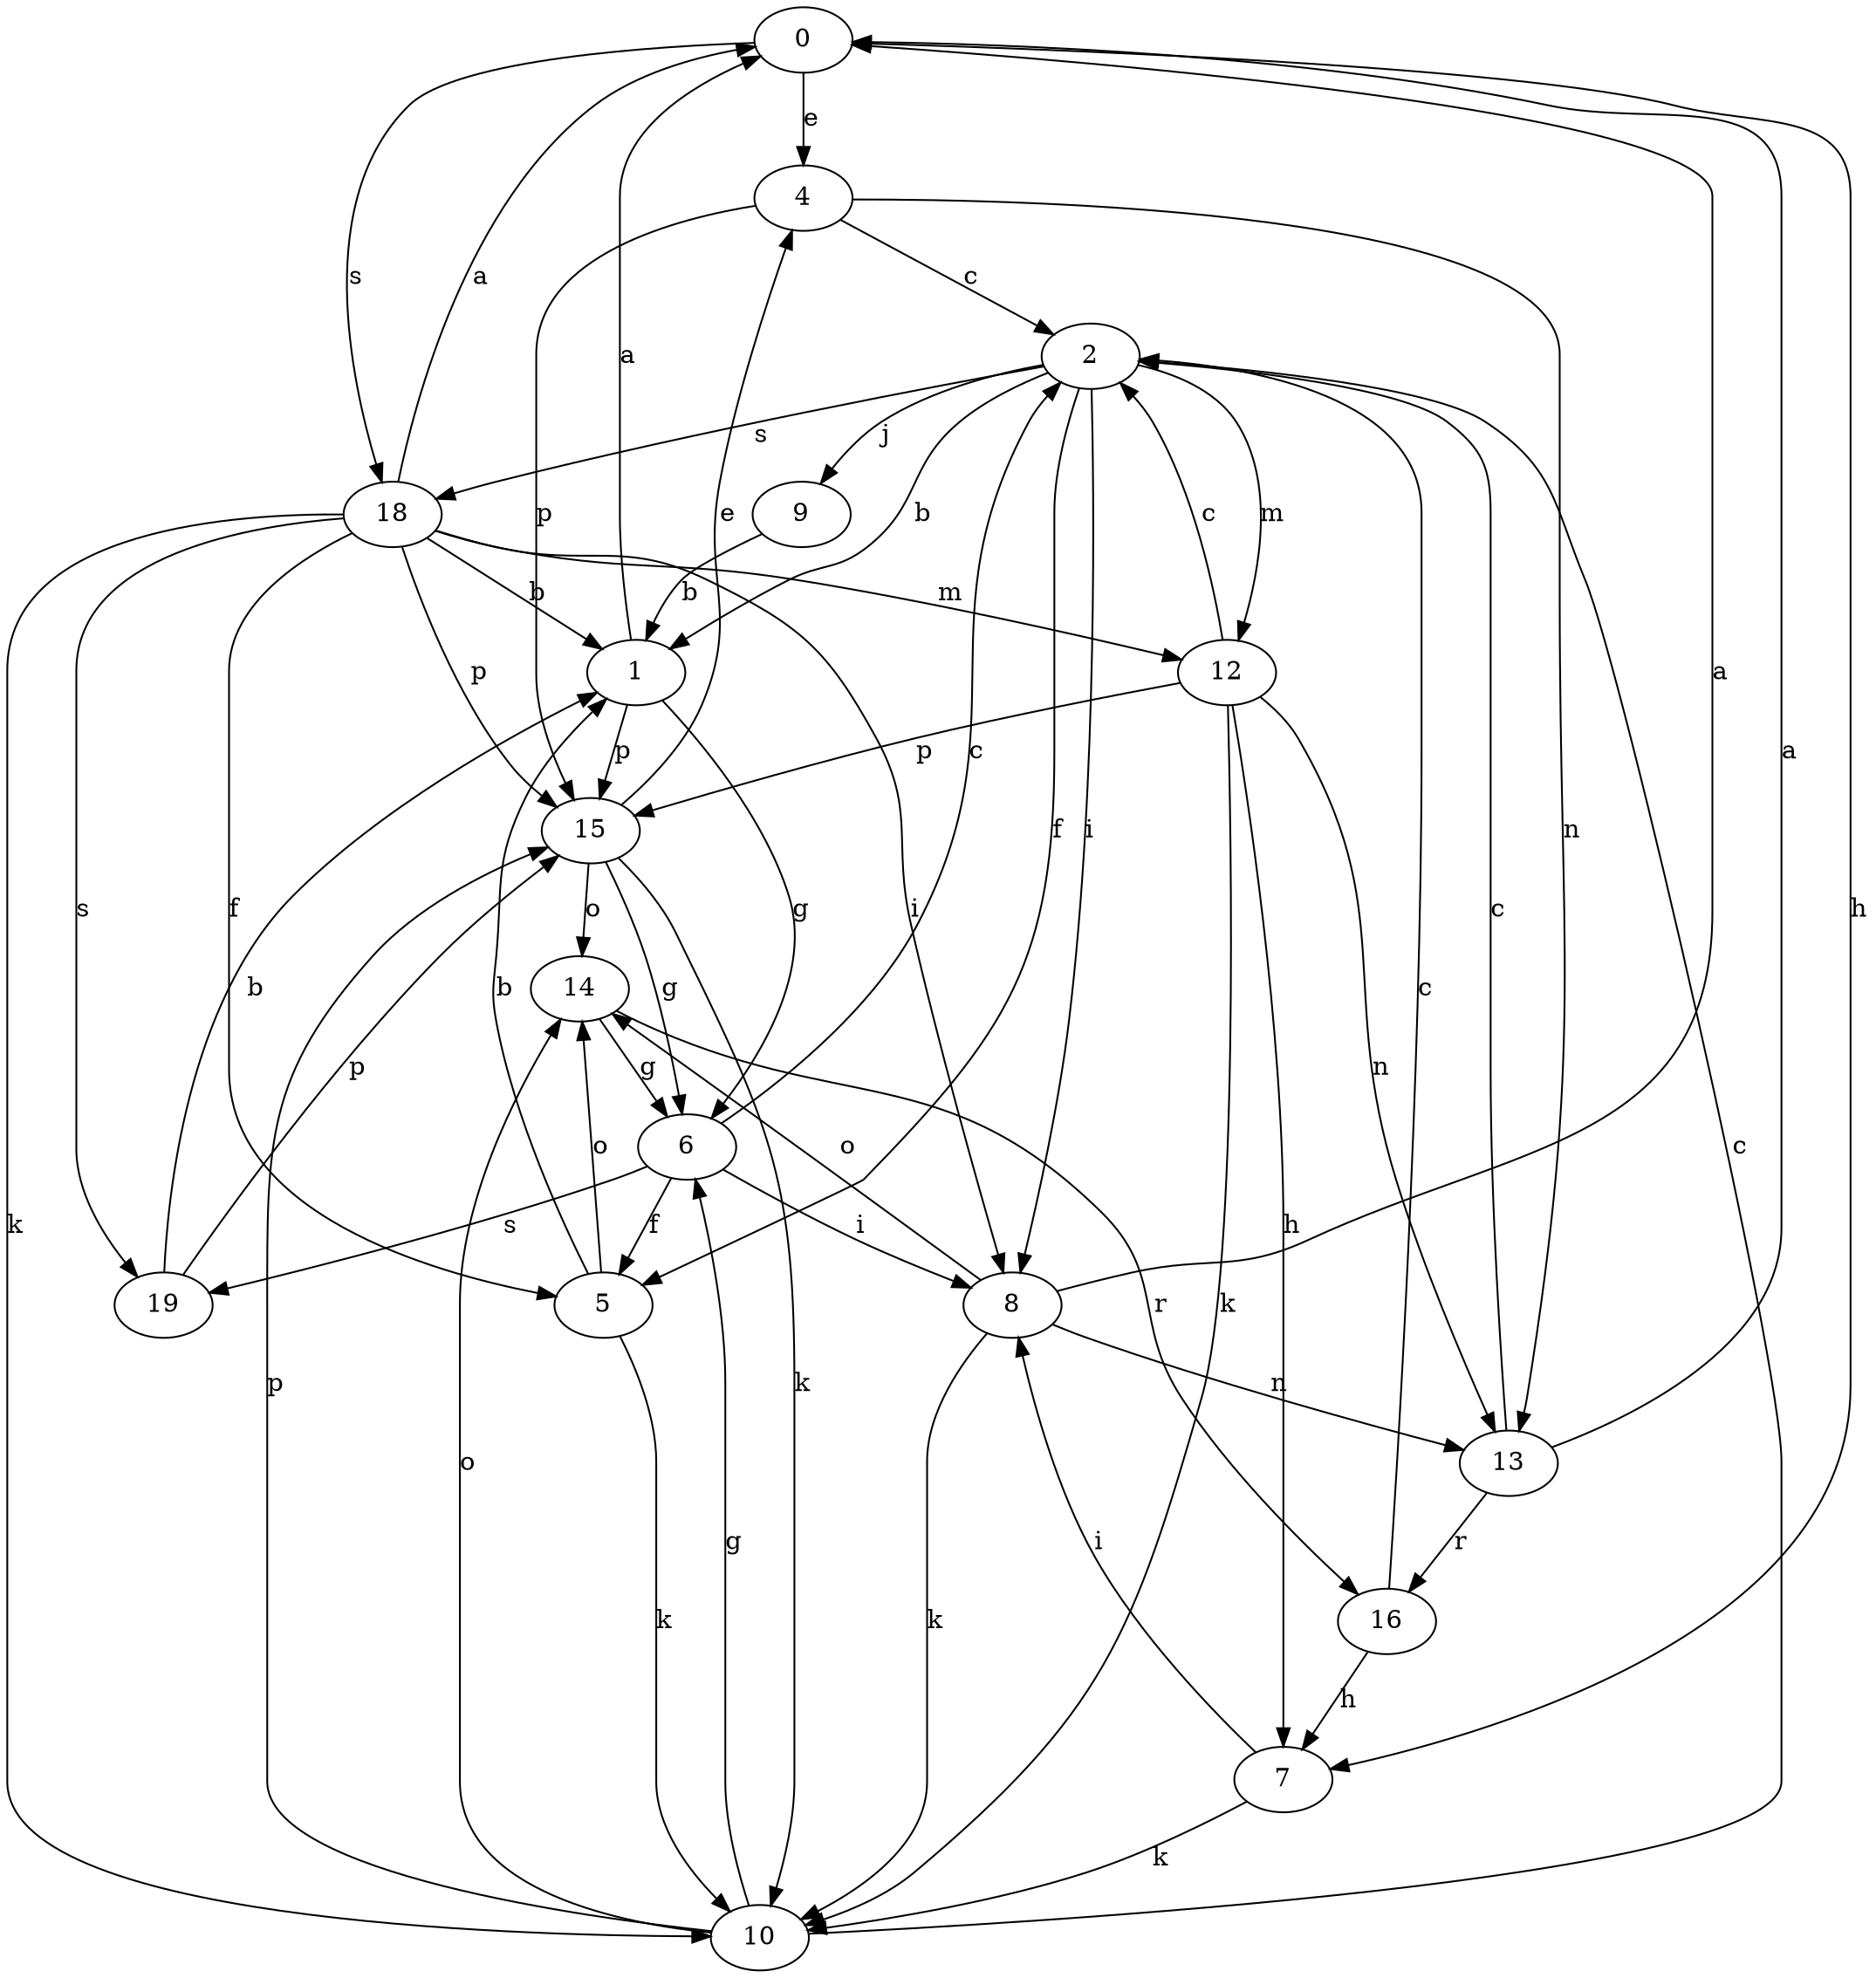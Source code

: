 strict digraph  {
0;
1;
2;
4;
5;
6;
7;
8;
9;
10;
12;
13;
14;
15;
16;
18;
19;
0 -> 4  [label=e];
0 -> 7  [label=h];
0 -> 18  [label=s];
1 -> 0  [label=a];
1 -> 6  [label=g];
1 -> 15  [label=p];
2 -> 1  [label=b];
2 -> 5  [label=f];
2 -> 8  [label=i];
2 -> 9  [label=j];
2 -> 12  [label=m];
2 -> 18  [label=s];
4 -> 2  [label=c];
4 -> 13  [label=n];
4 -> 15  [label=p];
5 -> 1  [label=b];
5 -> 10  [label=k];
5 -> 14  [label=o];
6 -> 2  [label=c];
6 -> 5  [label=f];
6 -> 8  [label=i];
6 -> 19  [label=s];
7 -> 8  [label=i];
7 -> 10  [label=k];
8 -> 0  [label=a];
8 -> 10  [label=k];
8 -> 13  [label=n];
8 -> 14  [label=o];
9 -> 1  [label=b];
10 -> 2  [label=c];
10 -> 6  [label=g];
10 -> 14  [label=o];
10 -> 15  [label=p];
12 -> 2  [label=c];
12 -> 7  [label=h];
12 -> 10  [label=k];
12 -> 13  [label=n];
12 -> 15  [label=p];
13 -> 0  [label=a];
13 -> 2  [label=c];
13 -> 16  [label=r];
14 -> 6  [label=g];
14 -> 16  [label=r];
15 -> 4  [label=e];
15 -> 6  [label=g];
15 -> 10  [label=k];
15 -> 14  [label=o];
16 -> 2  [label=c];
16 -> 7  [label=h];
18 -> 0  [label=a];
18 -> 1  [label=b];
18 -> 5  [label=f];
18 -> 8  [label=i];
18 -> 10  [label=k];
18 -> 12  [label=m];
18 -> 15  [label=p];
18 -> 19  [label=s];
19 -> 1  [label=b];
19 -> 15  [label=p];
}

